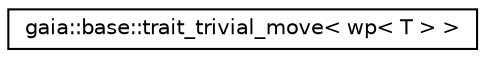 digraph G
{
  edge [fontname="Helvetica",fontsize="10",labelfontname="Helvetica",labelfontsize="10"];
  node [fontname="Helvetica",fontsize="10",shape=record];
  rankdir=LR;
  Node1 [label="gaia::base::trait_trivial_move\< wp\< T \> \>",height=0.2,width=0.4,color="black", fillcolor="white", style="filled",URL="$d5/de6/structgaia_1_1base_1_1trait__trivial__move_3_01wp_3_01_t_01_4_01_4.html"];
}
